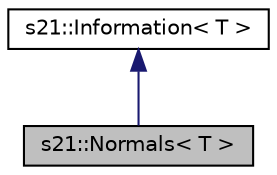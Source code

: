 digraph "s21::Normals&lt; T &gt;"
{
 // LATEX_PDF_SIZE
  edge [fontname="Helvetica",fontsize="10",labelfontname="Helvetica",labelfontsize="10"];
  node [fontname="Helvetica",fontsize="10",shape=record];
  Node1 [label="s21::Normals\< T \>",height=0.2,width=0.4,color="black", fillcolor="grey75", style="filled", fontcolor="black",tooltip=" "];
  Node2 -> Node1 [dir="back",color="midnightblue",fontsize="10",style="solid",fontname="Helvetica"];
  Node2 [label="s21::Information\< T \>",height=0.2,width=0.4,color="black", fillcolor="white", style="filled",URL="$classs21_1_1Information.html",tooltip="An abstract class that allows you to eliminate code duplication between the storage with coordinates ..."];
}
